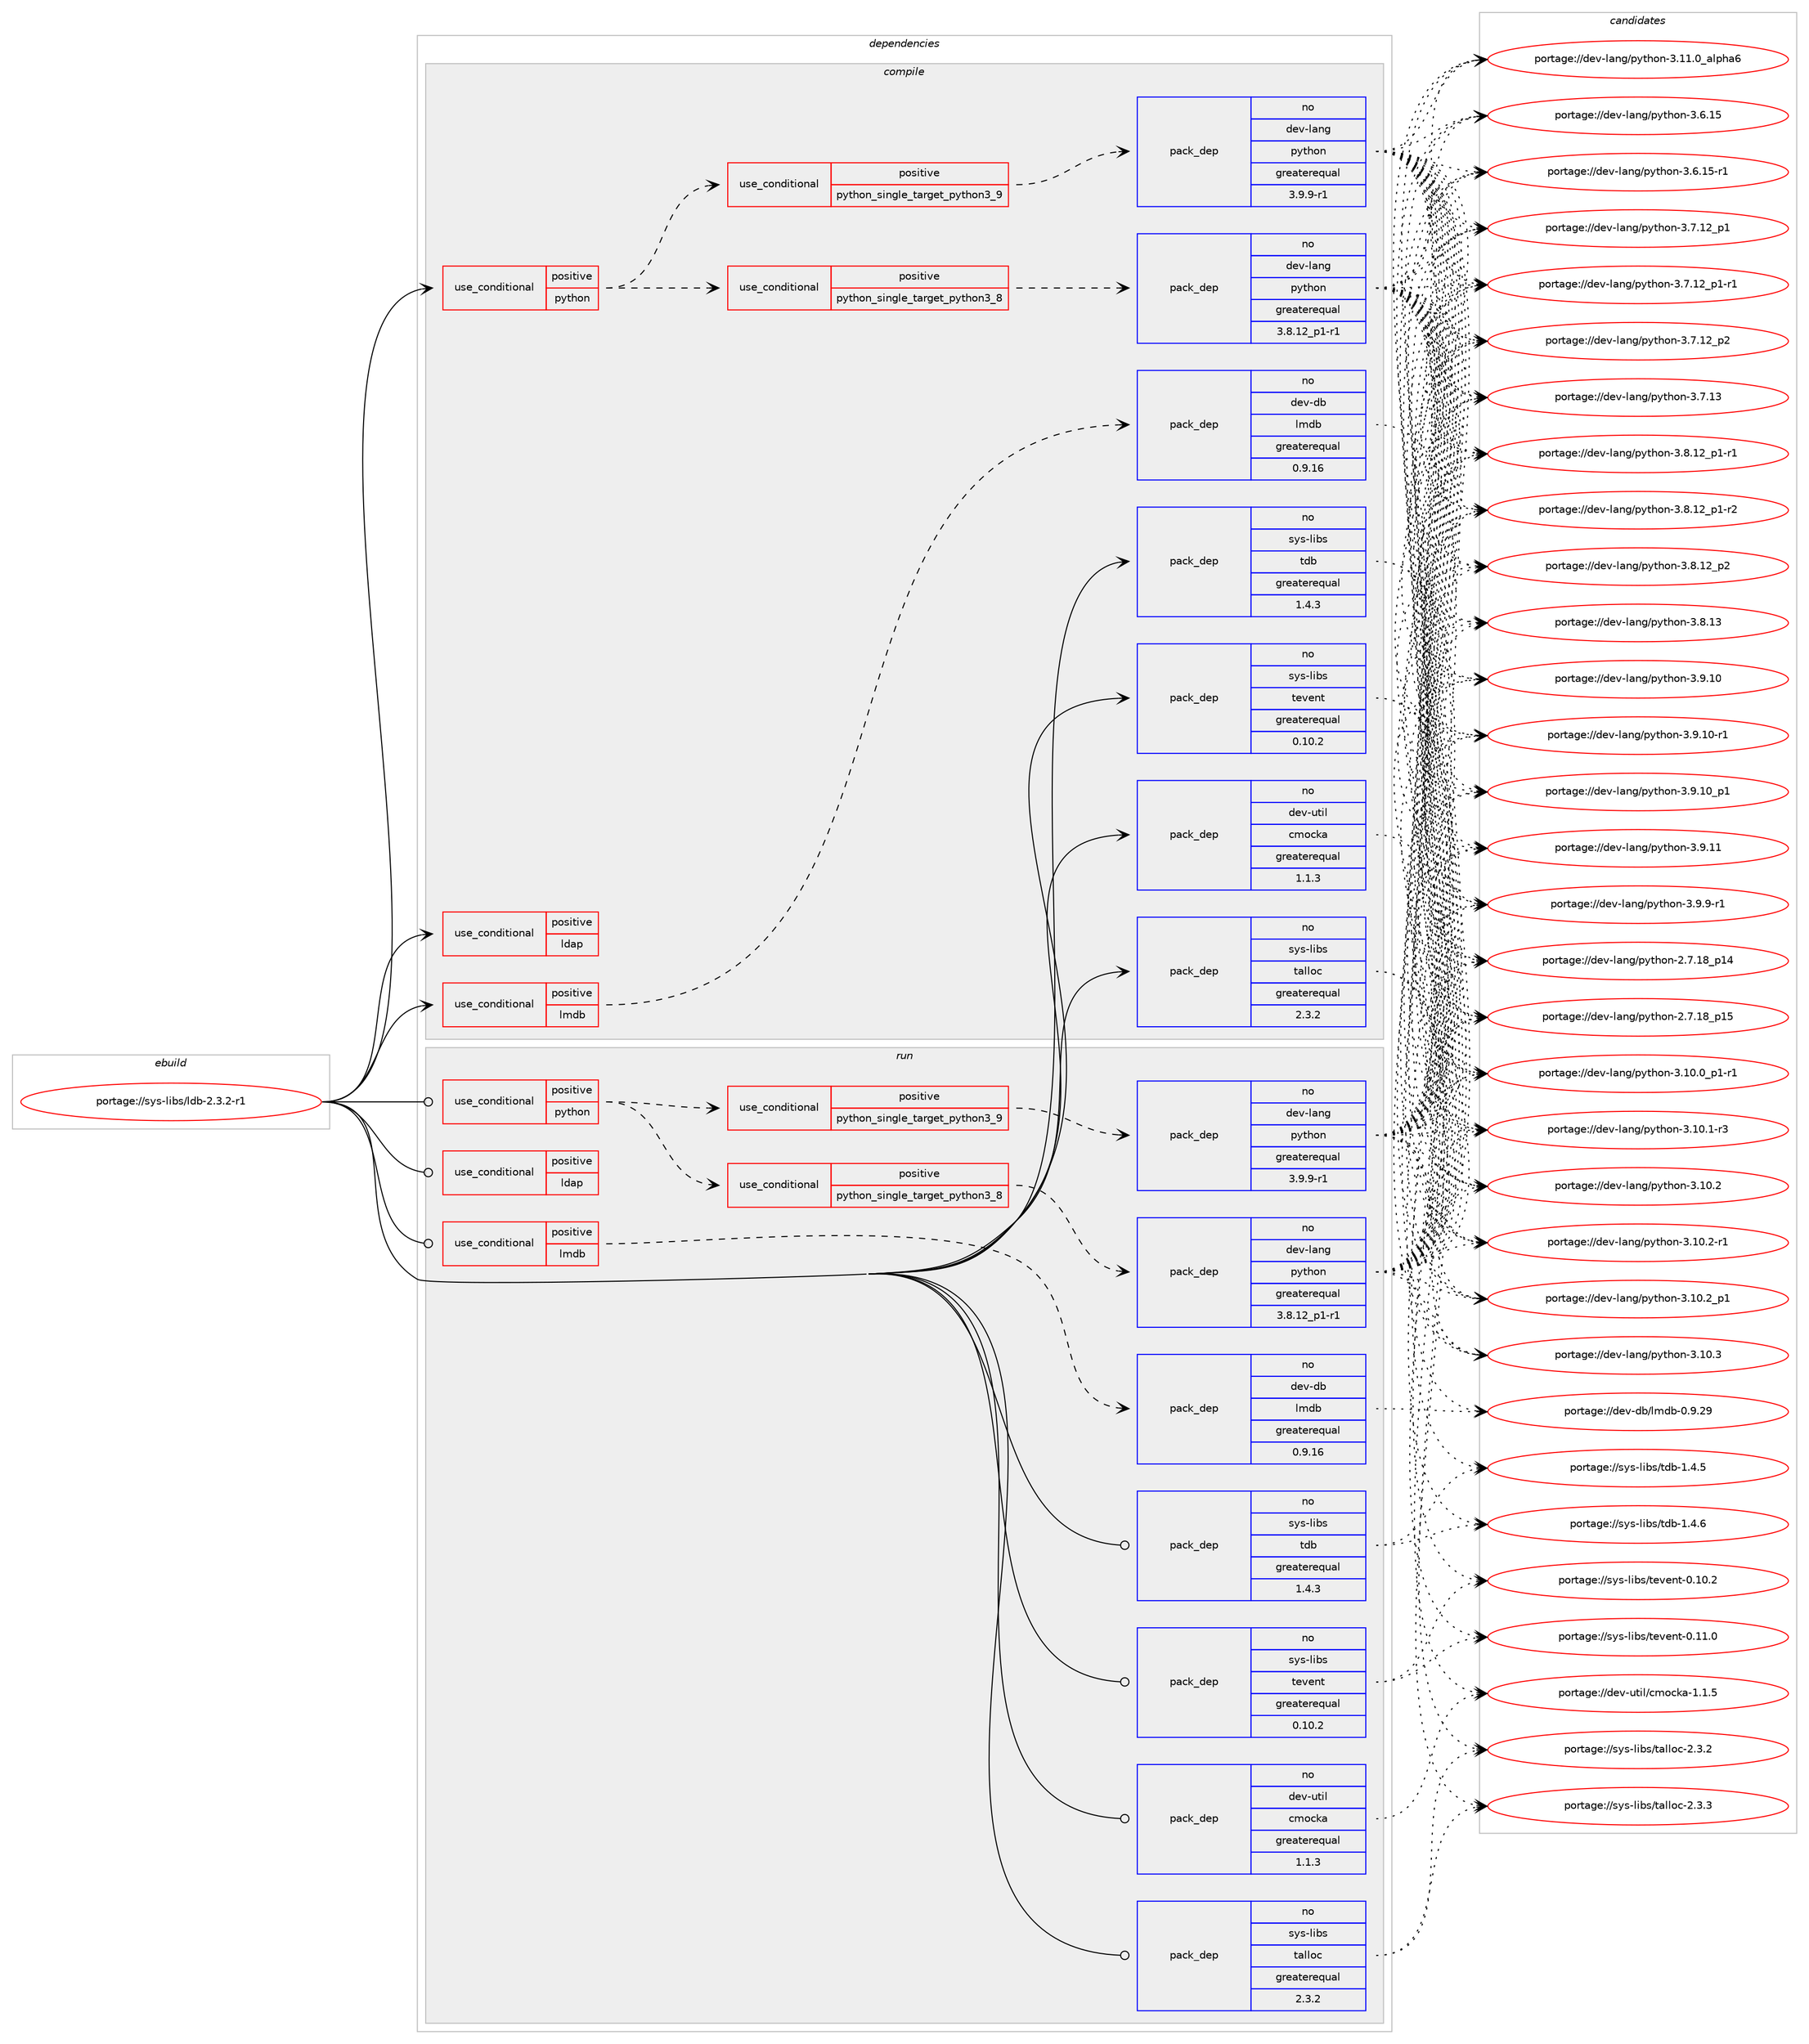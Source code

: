 digraph prolog {

# *************
# Graph options
# *************

newrank=true;
concentrate=true;
compound=true;
graph [rankdir=LR,fontname=Helvetica,fontsize=10,ranksep=1.5];#, ranksep=2.5, nodesep=0.2];
edge  [arrowhead=vee];
node  [fontname=Helvetica,fontsize=10];

# **********
# The ebuild
# **********

subgraph cluster_leftcol {
color=gray;
label=<<i>ebuild</i>>;
id [label="portage://sys-libs/ldb-2.3.2-r1", color=red, width=4, href="../sys-libs/ldb-2.3.2-r1.svg"];
}

# ****************
# The dependencies
# ****************

subgraph cluster_midcol {
color=gray;
label=<<i>dependencies</i>>;
subgraph cluster_compile {
fillcolor="#eeeeee";
style=filled;
label=<<i>compile</i>>;
subgraph cond1926 {
dependency5301 [label=<<TABLE BORDER="0" CELLBORDER="1" CELLSPACING="0" CELLPADDING="4"><TR><TD ROWSPAN="3" CELLPADDING="10">use_conditional</TD></TR><TR><TD>positive</TD></TR><TR><TD>ldap</TD></TR></TABLE>>, shape=none, color=red];
# *** BEGIN UNKNOWN DEPENDENCY TYPE (TODO) ***
# dependency5301 -> package_dependency(portage://sys-libs/ldb-2.3.2-r1,install,no,net-nds,openldap,none,[,,],any_same_slot,[])
# *** END UNKNOWN DEPENDENCY TYPE (TODO) ***

}
id:e -> dependency5301:w [weight=20,style="solid",arrowhead="vee"];
subgraph cond1927 {
dependency5302 [label=<<TABLE BORDER="0" CELLBORDER="1" CELLSPACING="0" CELLPADDING="4"><TR><TD ROWSPAN="3" CELLPADDING="10">use_conditional</TD></TR><TR><TD>positive</TD></TR><TR><TD>lmdb</TD></TR></TABLE>>, shape=none, color=red];
subgraph pack3351 {
dependency5303 [label=<<TABLE BORDER="0" CELLBORDER="1" CELLSPACING="0" CELLPADDING="4" WIDTH="220"><TR><TD ROWSPAN="6" CELLPADDING="30">pack_dep</TD></TR><TR><TD WIDTH="110">no</TD></TR><TR><TD>dev-db</TD></TR><TR><TD>lmdb</TD></TR><TR><TD>greaterequal</TD></TR><TR><TD>0.9.16</TD></TR></TABLE>>, shape=none, color=blue];
}
dependency5302:e -> dependency5303:w [weight=20,style="dashed",arrowhead="vee"];
}
id:e -> dependency5302:w [weight=20,style="solid",arrowhead="vee"];
subgraph cond1928 {
dependency5304 [label=<<TABLE BORDER="0" CELLBORDER="1" CELLSPACING="0" CELLPADDING="4"><TR><TD ROWSPAN="3" CELLPADDING="10">use_conditional</TD></TR><TR><TD>positive</TD></TR><TR><TD>python</TD></TR></TABLE>>, shape=none, color=red];
subgraph cond1929 {
dependency5305 [label=<<TABLE BORDER="0" CELLBORDER="1" CELLSPACING="0" CELLPADDING="4"><TR><TD ROWSPAN="3" CELLPADDING="10">use_conditional</TD></TR><TR><TD>positive</TD></TR><TR><TD>python_single_target_python3_8</TD></TR></TABLE>>, shape=none, color=red];
subgraph pack3352 {
dependency5306 [label=<<TABLE BORDER="0" CELLBORDER="1" CELLSPACING="0" CELLPADDING="4" WIDTH="220"><TR><TD ROWSPAN="6" CELLPADDING="30">pack_dep</TD></TR><TR><TD WIDTH="110">no</TD></TR><TR><TD>dev-lang</TD></TR><TR><TD>python</TD></TR><TR><TD>greaterequal</TD></TR><TR><TD>3.8.12_p1-r1</TD></TR></TABLE>>, shape=none, color=blue];
}
dependency5305:e -> dependency5306:w [weight=20,style="dashed",arrowhead="vee"];
}
dependency5304:e -> dependency5305:w [weight=20,style="dashed",arrowhead="vee"];
subgraph cond1930 {
dependency5307 [label=<<TABLE BORDER="0" CELLBORDER="1" CELLSPACING="0" CELLPADDING="4"><TR><TD ROWSPAN="3" CELLPADDING="10">use_conditional</TD></TR><TR><TD>positive</TD></TR><TR><TD>python_single_target_python3_9</TD></TR></TABLE>>, shape=none, color=red];
subgraph pack3353 {
dependency5308 [label=<<TABLE BORDER="0" CELLBORDER="1" CELLSPACING="0" CELLPADDING="4" WIDTH="220"><TR><TD ROWSPAN="6" CELLPADDING="30">pack_dep</TD></TR><TR><TD WIDTH="110">no</TD></TR><TR><TD>dev-lang</TD></TR><TR><TD>python</TD></TR><TR><TD>greaterequal</TD></TR><TR><TD>3.9.9-r1</TD></TR></TABLE>>, shape=none, color=blue];
}
dependency5307:e -> dependency5308:w [weight=20,style="dashed",arrowhead="vee"];
}
dependency5304:e -> dependency5307:w [weight=20,style="dashed",arrowhead="vee"];
# *** BEGIN UNKNOWN DEPENDENCY TYPE (TODO) ***
# dependency5304 -> package_dependency(portage://sys-libs/ldb-2.3.2-r1,install,no,sys-libs,talloc,none,[,,],[],[use(enable(python),none),use(optenable(python_single_target_python3_8),negative),use(optenable(python_single_target_python3_9),negative)])
# *** END UNKNOWN DEPENDENCY TYPE (TODO) ***

# *** BEGIN UNKNOWN DEPENDENCY TYPE (TODO) ***
# dependency5304 -> package_dependency(portage://sys-libs/ldb-2.3.2-r1,install,no,sys-libs,tdb,none,[,,],[],[use(enable(python),none),use(optenable(python_single_target_python3_8),negative),use(optenable(python_single_target_python3_9),negative)])
# *** END UNKNOWN DEPENDENCY TYPE (TODO) ***

# *** BEGIN UNKNOWN DEPENDENCY TYPE (TODO) ***
# dependency5304 -> package_dependency(portage://sys-libs/ldb-2.3.2-r1,install,no,sys-libs,tevent,none,[,,],[],[use(enable(python),none),use(optenable(python_single_target_python3_8),negative),use(optenable(python_single_target_python3_9),negative)])
# *** END UNKNOWN DEPENDENCY TYPE (TODO) ***

}
id:e -> dependency5304:w [weight=20,style="solid",arrowhead="vee"];
# *** BEGIN UNKNOWN DEPENDENCY TYPE (TODO) ***
# id -> package_dependency(portage://sys-libs/ldb-2.3.2-r1,install,no,dev-libs,libbsd,none,[,,],[],[use(optenable(abi_x86_32),negative),use(optenable(abi_x86_64),negative),use(optenable(abi_x86_x32),negative),use(optenable(abi_mips_n32),negative),use(optenable(abi_mips_n64),negative),use(optenable(abi_mips_o32),negative),use(optenable(abi_s390_32),negative),use(optenable(abi_s390_64),negative)])
# *** END UNKNOWN DEPENDENCY TYPE (TODO) ***

# *** BEGIN UNKNOWN DEPENDENCY TYPE (TODO) ***
# id -> package_dependency(portage://sys-libs/ldb-2.3.2-r1,install,no,dev-libs,popt,none,[,,],[],[use(optenable(abi_x86_32),negative),use(optenable(abi_x86_64),negative),use(optenable(abi_x86_x32),negative),use(optenable(abi_mips_n32),negative),use(optenable(abi_mips_n64),negative),use(optenable(abi_mips_o32),negative),use(optenable(abi_s390_32),negative),use(optenable(abi_s390_64),negative)])
# *** END UNKNOWN DEPENDENCY TYPE (TODO) ***

subgraph pack3354 {
dependency5309 [label=<<TABLE BORDER="0" CELLBORDER="1" CELLSPACING="0" CELLPADDING="4" WIDTH="220"><TR><TD ROWSPAN="6" CELLPADDING="30">pack_dep</TD></TR><TR><TD WIDTH="110">no</TD></TR><TR><TD>dev-util</TD></TR><TR><TD>cmocka</TD></TR><TR><TD>greaterequal</TD></TR><TR><TD>1.1.3</TD></TR></TABLE>>, shape=none, color=blue];
}
id:e -> dependency5309:w [weight=20,style="solid",arrowhead="vee"];
subgraph pack3355 {
dependency5310 [label=<<TABLE BORDER="0" CELLBORDER="1" CELLSPACING="0" CELLPADDING="4" WIDTH="220"><TR><TD ROWSPAN="6" CELLPADDING="30">pack_dep</TD></TR><TR><TD WIDTH="110">no</TD></TR><TR><TD>sys-libs</TD></TR><TR><TD>talloc</TD></TR><TR><TD>greaterequal</TD></TR><TR><TD>2.3.2</TD></TR></TABLE>>, shape=none, color=blue];
}
id:e -> dependency5310:w [weight=20,style="solid",arrowhead="vee"];
subgraph pack3356 {
dependency5311 [label=<<TABLE BORDER="0" CELLBORDER="1" CELLSPACING="0" CELLPADDING="4" WIDTH="220"><TR><TD ROWSPAN="6" CELLPADDING="30">pack_dep</TD></TR><TR><TD WIDTH="110">no</TD></TR><TR><TD>sys-libs</TD></TR><TR><TD>tdb</TD></TR><TR><TD>greaterequal</TD></TR><TR><TD>1.4.3</TD></TR></TABLE>>, shape=none, color=blue];
}
id:e -> dependency5311:w [weight=20,style="solid",arrowhead="vee"];
subgraph pack3357 {
dependency5312 [label=<<TABLE BORDER="0" CELLBORDER="1" CELLSPACING="0" CELLPADDING="4" WIDTH="220"><TR><TD ROWSPAN="6" CELLPADDING="30">pack_dep</TD></TR><TR><TD WIDTH="110">no</TD></TR><TR><TD>sys-libs</TD></TR><TR><TD>tevent</TD></TR><TR><TD>greaterequal</TD></TR><TR><TD>0.10.2</TD></TR></TABLE>>, shape=none, color=blue];
}
id:e -> dependency5312:w [weight=20,style="solid",arrowhead="vee"];
# *** BEGIN UNKNOWN DEPENDENCY TYPE (TODO) ***
# id -> package_dependency(portage://sys-libs/ldb-2.3.2-r1,install,no,virtual,libcrypt,none,[,,],[],[])
# *** END UNKNOWN DEPENDENCY TYPE (TODO) ***

}
subgraph cluster_compileandrun {
fillcolor="#eeeeee";
style=filled;
label=<<i>compile and run</i>>;
}
subgraph cluster_run {
fillcolor="#eeeeee";
style=filled;
label=<<i>run</i>>;
subgraph cond1931 {
dependency5313 [label=<<TABLE BORDER="0" CELLBORDER="1" CELLSPACING="0" CELLPADDING="4"><TR><TD ROWSPAN="3" CELLPADDING="10">use_conditional</TD></TR><TR><TD>positive</TD></TR><TR><TD>ldap</TD></TR></TABLE>>, shape=none, color=red];
# *** BEGIN UNKNOWN DEPENDENCY TYPE (TODO) ***
# dependency5313 -> package_dependency(portage://sys-libs/ldb-2.3.2-r1,run,no,net-nds,openldap,none,[,,],any_same_slot,[])
# *** END UNKNOWN DEPENDENCY TYPE (TODO) ***

}
id:e -> dependency5313:w [weight=20,style="solid",arrowhead="odot"];
subgraph cond1932 {
dependency5314 [label=<<TABLE BORDER="0" CELLBORDER="1" CELLSPACING="0" CELLPADDING="4"><TR><TD ROWSPAN="3" CELLPADDING="10">use_conditional</TD></TR><TR><TD>positive</TD></TR><TR><TD>lmdb</TD></TR></TABLE>>, shape=none, color=red];
subgraph pack3358 {
dependency5315 [label=<<TABLE BORDER="0" CELLBORDER="1" CELLSPACING="0" CELLPADDING="4" WIDTH="220"><TR><TD ROWSPAN="6" CELLPADDING="30">pack_dep</TD></TR><TR><TD WIDTH="110">no</TD></TR><TR><TD>dev-db</TD></TR><TR><TD>lmdb</TD></TR><TR><TD>greaterequal</TD></TR><TR><TD>0.9.16</TD></TR></TABLE>>, shape=none, color=blue];
}
dependency5314:e -> dependency5315:w [weight=20,style="dashed",arrowhead="vee"];
}
id:e -> dependency5314:w [weight=20,style="solid",arrowhead="odot"];
subgraph cond1933 {
dependency5316 [label=<<TABLE BORDER="0" CELLBORDER="1" CELLSPACING="0" CELLPADDING="4"><TR><TD ROWSPAN="3" CELLPADDING="10">use_conditional</TD></TR><TR><TD>positive</TD></TR><TR><TD>python</TD></TR></TABLE>>, shape=none, color=red];
subgraph cond1934 {
dependency5317 [label=<<TABLE BORDER="0" CELLBORDER="1" CELLSPACING="0" CELLPADDING="4"><TR><TD ROWSPAN="3" CELLPADDING="10">use_conditional</TD></TR><TR><TD>positive</TD></TR><TR><TD>python_single_target_python3_8</TD></TR></TABLE>>, shape=none, color=red];
subgraph pack3359 {
dependency5318 [label=<<TABLE BORDER="0" CELLBORDER="1" CELLSPACING="0" CELLPADDING="4" WIDTH="220"><TR><TD ROWSPAN="6" CELLPADDING="30">pack_dep</TD></TR><TR><TD WIDTH="110">no</TD></TR><TR><TD>dev-lang</TD></TR><TR><TD>python</TD></TR><TR><TD>greaterequal</TD></TR><TR><TD>3.8.12_p1-r1</TD></TR></TABLE>>, shape=none, color=blue];
}
dependency5317:e -> dependency5318:w [weight=20,style="dashed",arrowhead="vee"];
}
dependency5316:e -> dependency5317:w [weight=20,style="dashed",arrowhead="vee"];
subgraph cond1935 {
dependency5319 [label=<<TABLE BORDER="0" CELLBORDER="1" CELLSPACING="0" CELLPADDING="4"><TR><TD ROWSPAN="3" CELLPADDING="10">use_conditional</TD></TR><TR><TD>positive</TD></TR><TR><TD>python_single_target_python3_9</TD></TR></TABLE>>, shape=none, color=red];
subgraph pack3360 {
dependency5320 [label=<<TABLE BORDER="0" CELLBORDER="1" CELLSPACING="0" CELLPADDING="4" WIDTH="220"><TR><TD ROWSPAN="6" CELLPADDING="30">pack_dep</TD></TR><TR><TD WIDTH="110">no</TD></TR><TR><TD>dev-lang</TD></TR><TR><TD>python</TD></TR><TR><TD>greaterequal</TD></TR><TR><TD>3.9.9-r1</TD></TR></TABLE>>, shape=none, color=blue];
}
dependency5319:e -> dependency5320:w [weight=20,style="dashed",arrowhead="vee"];
}
dependency5316:e -> dependency5319:w [weight=20,style="dashed",arrowhead="vee"];
# *** BEGIN UNKNOWN DEPENDENCY TYPE (TODO) ***
# dependency5316 -> package_dependency(portage://sys-libs/ldb-2.3.2-r1,run,no,sys-libs,talloc,none,[,,],[],[use(enable(python),none),use(optenable(python_single_target_python3_8),negative),use(optenable(python_single_target_python3_9),negative)])
# *** END UNKNOWN DEPENDENCY TYPE (TODO) ***

# *** BEGIN UNKNOWN DEPENDENCY TYPE (TODO) ***
# dependency5316 -> package_dependency(portage://sys-libs/ldb-2.3.2-r1,run,no,sys-libs,tdb,none,[,,],[],[use(enable(python),none),use(optenable(python_single_target_python3_8),negative),use(optenable(python_single_target_python3_9),negative)])
# *** END UNKNOWN DEPENDENCY TYPE (TODO) ***

# *** BEGIN UNKNOWN DEPENDENCY TYPE (TODO) ***
# dependency5316 -> package_dependency(portage://sys-libs/ldb-2.3.2-r1,run,no,sys-libs,tevent,none,[,,],[],[use(enable(python),none),use(optenable(python_single_target_python3_8),negative),use(optenable(python_single_target_python3_9),negative)])
# *** END UNKNOWN DEPENDENCY TYPE (TODO) ***

}
id:e -> dependency5316:w [weight=20,style="solid",arrowhead="odot"];
# *** BEGIN UNKNOWN DEPENDENCY TYPE (TODO) ***
# id -> package_dependency(portage://sys-libs/ldb-2.3.2-r1,run,no,dev-libs,libbsd,none,[,,],[],[use(optenable(abi_x86_32),negative),use(optenable(abi_x86_64),negative),use(optenable(abi_x86_x32),negative),use(optenable(abi_mips_n32),negative),use(optenable(abi_mips_n64),negative),use(optenable(abi_mips_o32),negative),use(optenable(abi_s390_32),negative),use(optenable(abi_s390_64),negative)])
# *** END UNKNOWN DEPENDENCY TYPE (TODO) ***

# *** BEGIN UNKNOWN DEPENDENCY TYPE (TODO) ***
# id -> package_dependency(portage://sys-libs/ldb-2.3.2-r1,run,no,dev-libs,popt,none,[,,],[],[use(optenable(abi_x86_32),negative),use(optenable(abi_x86_64),negative),use(optenable(abi_x86_x32),negative),use(optenable(abi_mips_n32),negative),use(optenable(abi_mips_n64),negative),use(optenable(abi_mips_o32),negative),use(optenable(abi_s390_32),negative),use(optenable(abi_s390_64),negative)])
# *** END UNKNOWN DEPENDENCY TYPE (TODO) ***

subgraph pack3361 {
dependency5321 [label=<<TABLE BORDER="0" CELLBORDER="1" CELLSPACING="0" CELLPADDING="4" WIDTH="220"><TR><TD ROWSPAN="6" CELLPADDING="30">pack_dep</TD></TR><TR><TD WIDTH="110">no</TD></TR><TR><TD>dev-util</TD></TR><TR><TD>cmocka</TD></TR><TR><TD>greaterequal</TD></TR><TR><TD>1.1.3</TD></TR></TABLE>>, shape=none, color=blue];
}
id:e -> dependency5321:w [weight=20,style="solid",arrowhead="odot"];
subgraph pack3362 {
dependency5322 [label=<<TABLE BORDER="0" CELLBORDER="1" CELLSPACING="0" CELLPADDING="4" WIDTH="220"><TR><TD ROWSPAN="6" CELLPADDING="30">pack_dep</TD></TR><TR><TD WIDTH="110">no</TD></TR><TR><TD>sys-libs</TD></TR><TR><TD>talloc</TD></TR><TR><TD>greaterequal</TD></TR><TR><TD>2.3.2</TD></TR></TABLE>>, shape=none, color=blue];
}
id:e -> dependency5322:w [weight=20,style="solid",arrowhead="odot"];
subgraph pack3363 {
dependency5323 [label=<<TABLE BORDER="0" CELLBORDER="1" CELLSPACING="0" CELLPADDING="4" WIDTH="220"><TR><TD ROWSPAN="6" CELLPADDING="30">pack_dep</TD></TR><TR><TD WIDTH="110">no</TD></TR><TR><TD>sys-libs</TD></TR><TR><TD>tdb</TD></TR><TR><TD>greaterequal</TD></TR><TR><TD>1.4.3</TD></TR></TABLE>>, shape=none, color=blue];
}
id:e -> dependency5323:w [weight=20,style="solid",arrowhead="odot"];
subgraph pack3364 {
dependency5324 [label=<<TABLE BORDER="0" CELLBORDER="1" CELLSPACING="0" CELLPADDING="4" WIDTH="220"><TR><TD ROWSPAN="6" CELLPADDING="30">pack_dep</TD></TR><TR><TD WIDTH="110">no</TD></TR><TR><TD>sys-libs</TD></TR><TR><TD>tevent</TD></TR><TR><TD>greaterequal</TD></TR><TR><TD>0.10.2</TD></TR></TABLE>>, shape=none, color=blue];
}
id:e -> dependency5324:w [weight=20,style="solid",arrowhead="odot"];
}
}

# **************
# The candidates
# **************

subgraph cluster_choices {
rank=same;
color=gray;
label=<<i>candidates</i>>;

subgraph choice3351 {
color=black;
nodesep=1;
choice1001011184510098471081091009845484657465057 [label="portage://dev-db/lmdb-0.9.29", color=red, width=4,href="../dev-db/lmdb-0.9.29.svg"];
dependency5303:e -> choice1001011184510098471081091009845484657465057:w [style=dotted,weight="100"];
}
subgraph choice3352 {
color=black;
nodesep=1;
choice10010111845108971101034711212111610411111045504655464956951124952 [label="portage://dev-lang/python-2.7.18_p14", color=red, width=4,href="../dev-lang/python-2.7.18_p14.svg"];
choice10010111845108971101034711212111610411111045504655464956951124953 [label="portage://dev-lang/python-2.7.18_p15", color=red, width=4,href="../dev-lang/python-2.7.18_p15.svg"];
choice1001011184510897110103471121211161041111104551464948464895112494511449 [label="portage://dev-lang/python-3.10.0_p1-r1", color=red, width=4,href="../dev-lang/python-3.10.0_p1-r1.svg"];
choice100101118451089711010347112121116104111110455146494846494511451 [label="portage://dev-lang/python-3.10.1-r3", color=red, width=4,href="../dev-lang/python-3.10.1-r3.svg"];
choice10010111845108971101034711212111610411111045514649484650 [label="portage://dev-lang/python-3.10.2", color=red, width=4,href="../dev-lang/python-3.10.2.svg"];
choice100101118451089711010347112121116104111110455146494846504511449 [label="portage://dev-lang/python-3.10.2-r1", color=red, width=4,href="../dev-lang/python-3.10.2-r1.svg"];
choice100101118451089711010347112121116104111110455146494846509511249 [label="portage://dev-lang/python-3.10.2_p1", color=red, width=4,href="../dev-lang/python-3.10.2_p1.svg"];
choice10010111845108971101034711212111610411111045514649484651 [label="portage://dev-lang/python-3.10.3", color=red, width=4,href="../dev-lang/python-3.10.3.svg"];
choice1001011184510897110103471121211161041111104551464949464895971081121049754 [label="portage://dev-lang/python-3.11.0_alpha6", color=red, width=4,href="../dev-lang/python-3.11.0_alpha6.svg"];
choice10010111845108971101034711212111610411111045514654464953 [label="portage://dev-lang/python-3.6.15", color=red, width=4,href="../dev-lang/python-3.6.15.svg"];
choice100101118451089711010347112121116104111110455146544649534511449 [label="portage://dev-lang/python-3.6.15-r1", color=red, width=4,href="../dev-lang/python-3.6.15-r1.svg"];
choice100101118451089711010347112121116104111110455146554649509511249 [label="portage://dev-lang/python-3.7.12_p1", color=red, width=4,href="../dev-lang/python-3.7.12_p1.svg"];
choice1001011184510897110103471121211161041111104551465546495095112494511449 [label="portage://dev-lang/python-3.7.12_p1-r1", color=red, width=4,href="../dev-lang/python-3.7.12_p1-r1.svg"];
choice100101118451089711010347112121116104111110455146554649509511250 [label="portage://dev-lang/python-3.7.12_p2", color=red, width=4,href="../dev-lang/python-3.7.12_p2.svg"];
choice10010111845108971101034711212111610411111045514655464951 [label="portage://dev-lang/python-3.7.13", color=red, width=4,href="../dev-lang/python-3.7.13.svg"];
choice1001011184510897110103471121211161041111104551465646495095112494511449 [label="portage://dev-lang/python-3.8.12_p1-r1", color=red, width=4,href="../dev-lang/python-3.8.12_p1-r1.svg"];
choice1001011184510897110103471121211161041111104551465646495095112494511450 [label="portage://dev-lang/python-3.8.12_p1-r2", color=red, width=4,href="../dev-lang/python-3.8.12_p1-r2.svg"];
choice100101118451089711010347112121116104111110455146564649509511250 [label="portage://dev-lang/python-3.8.12_p2", color=red, width=4,href="../dev-lang/python-3.8.12_p2.svg"];
choice10010111845108971101034711212111610411111045514656464951 [label="portage://dev-lang/python-3.8.13", color=red, width=4,href="../dev-lang/python-3.8.13.svg"];
choice10010111845108971101034711212111610411111045514657464948 [label="portage://dev-lang/python-3.9.10", color=red, width=4,href="../dev-lang/python-3.9.10.svg"];
choice100101118451089711010347112121116104111110455146574649484511449 [label="portage://dev-lang/python-3.9.10-r1", color=red, width=4,href="../dev-lang/python-3.9.10-r1.svg"];
choice100101118451089711010347112121116104111110455146574649489511249 [label="portage://dev-lang/python-3.9.10_p1", color=red, width=4,href="../dev-lang/python-3.9.10_p1.svg"];
choice10010111845108971101034711212111610411111045514657464949 [label="portage://dev-lang/python-3.9.11", color=red, width=4,href="../dev-lang/python-3.9.11.svg"];
choice1001011184510897110103471121211161041111104551465746574511449 [label="portage://dev-lang/python-3.9.9-r1", color=red, width=4,href="../dev-lang/python-3.9.9-r1.svg"];
dependency5306:e -> choice10010111845108971101034711212111610411111045504655464956951124952:w [style=dotted,weight="100"];
dependency5306:e -> choice10010111845108971101034711212111610411111045504655464956951124953:w [style=dotted,weight="100"];
dependency5306:e -> choice1001011184510897110103471121211161041111104551464948464895112494511449:w [style=dotted,weight="100"];
dependency5306:e -> choice100101118451089711010347112121116104111110455146494846494511451:w [style=dotted,weight="100"];
dependency5306:e -> choice10010111845108971101034711212111610411111045514649484650:w [style=dotted,weight="100"];
dependency5306:e -> choice100101118451089711010347112121116104111110455146494846504511449:w [style=dotted,weight="100"];
dependency5306:e -> choice100101118451089711010347112121116104111110455146494846509511249:w [style=dotted,weight="100"];
dependency5306:e -> choice10010111845108971101034711212111610411111045514649484651:w [style=dotted,weight="100"];
dependency5306:e -> choice1001011184510897110103471121211161041111104551464949464895971081121049754:w [style=dotted,weight="100"];
dependency5306:e -> choice10010111845108971101034711212111610411111045514654464953:w [style=dotted,weight="100"];
dependency5306:e -> choice100101118451089711010347112121116104111110455146544649534511449:w [style=dotted,weight="100"];
dependency5306:e -> choice100101118451089711010347112121116104111110455146554649509511249:w [style=dotted,weight="100"];
dependency5306:e -> choice1001011184510897110103471121211161041111104551465546495095112494511449:w [style=dotted,weight="100"];
dependency5306:e -> choice100101118451089711010347112121116104111110455146554649509511250:w [style=dotted,weight="100"];
dependency5306:e -> choice10010111845108971101034711212111610411111045514655464951:w [style=dotted,weight="100"];
dependency5306:e -> choice1001011184510897110103471121211161041111104551465646495095112494511449:w [style=dotted,weight="100"];
dependency5306:e -> choice1001011184510897110103471121211161041111104551465646495095112494511450:w [style=dotted,weight="100"];
dependency5306:e -> choice100101118451089711010347112121116104111110455146564649509511250:w [style=dotted,weight="100"];
dependency5306:e -> choice10010111845108971101034711212111610411111045514656464951:w [style=dotted,weight="100"];
dependency5306:e -> choice10010111845108971101034711212111610411111045514657464948:w [style=dotted,weight="100"];
dependency5306:e -> choice100101118451089711010347112121116104111110455146574649484511449:w [style=dotted,weight="100"];
dependency5306:e -> choice100101118451089711010347112121116104111110455146574649489511249:w [style=dotted,weight="100"];
dependency5306:e -> choice10010111845108971101034711212111610411111045514657464949:w [style=dotted,weight="100"];
dependency5306:e -> choice1001011184510897110103471121211161041111104551465746574511449:w [style=dotted,weight="100"];
}
subgraph choice3353 {
color=black;
nodesep=1;
choice10010111845108971101034711212111610411111045504655464956951124952 [label="portage://dev-lang/python-2.7.18_p14", color=red, width=4,href="../dev-lang/python-2.7.18_p14.svg"];
choice10010111845108971101034711212111610411111045504655464956951124953 [label="portage://dev-lang/python-2.7.18_p15", color=red, width=4,href="../dev-lang/python-2.7.18_p15.svg"];
choice1001011184510897110103471121211161041111104551464948464895112494511449 [label="portage://dev-lang/python-3.10.0_p1-r1", color=red, width=4,href="../dev-lang/python-3.10.0_p1-r1.svg"];
choice100101118451089711010347112121116104111110455146494846494511451 [label="portage://dev-lang/python-3.10.1-r3", color=red, width=4,href="../dev-lang/python-3.10.1-r3.svg"];
choice10010111845108971101034711212111610411111045514649484650 [label="portage://dev-lang/python-3.10.2", color=red, width=4,href="../dev-lang/python-3.10.2.svg"];
choice100101118451089711010347112121116104111110455146494846504511449 [label="portage://dev-lang/python-3.10.2-r1", color=red, width=4,href="../dev-lang/python-3.10.2-r1.svg"];
choice100101118451089711010347112121116104111110455146494846509511249 [label="portage://dev-lang/python-3.10.2_p1", color=red, width=4,href="../dev-lang/python-3.10.2_p1.svg"];
choice10010111845108971101034711212111610411111045514649484651 [label="portage://dev-lang/python-3.10.3", color=red, width=4,href="../dev-lang/python-3.10.3.svg"];
choice1001011184510897110103471121211161041111104551464949464895971081121049754 [label="portage://dev-lang/python-3.11.0_alpha6", color=red, width=4,href="../dev-lang/python-3.11.0_alpha6.svg"];
choice10010111845108971101034711212111610411111045514654464953 [label="portage://dev-lang/python-3.6.15", color=red, width=4,href="../dev-lang/python-3.6.15.svg"];
choice100101118451089711010347112121116104111110455146544649534511449 [label="portage://dev-lang/python-3.6.15-r1", color=red, width=4,href="../dev-lang/python-3.6.15-r1.svg"];
choice100101118451089711010347112121116104111110455146554649509511249 [label="portage://dev-lang/python-3.7.12_p1", color=red, width=4,href="../dev-lang/python-3.7.12_p1.svg"];
choice1001011184510897110103471121211161041111104551465546495095112494511449 [label="portage://dev-lang/python-3.7.12_p1-r1", color=red, width=4,href="../dev-lang/python-3.7.12_p1-r1.svg"];
choice100101118451089711010347112121116104111110455146554649509511250 [label="portage://dev-lang/python-3.7.12_p2", color=red, width=4,href="../dev-lang/python-3.7.12_p2.svg"];
choice10010111845108971101034711212111610411111045514655464951 [label="portage://dev-lang/python-3.7.13", color=red, width=4,href="../dev-lang/python-3.7.13.svg"];
choice1001011184510897110103471121211161041111104551465646495095112494511449 [label="portage://dev-lang/python-3.8.12_p1-r1", color=red, width=4,href="../dev-lang/python-3.8.12_p1-r1.svg"];
choice1001011184510897110103471121211161041111104551465646495095112494511450 [label="portage://dev-lang/python-3.8.12_p1-r2", color=red, width=4,href="../dev-lang/python-3.8.12_p1-r2.svg"];
choice100101118451089711010347112121116104111110455146564649509511250 [label="portage://dev-lang/python-3.8.12_p2", color=red, width=4,href="../dev-lang/python-3.8.12_p2.svg"];
choice10010111845108971101034711212111610411111045514656464951 [label="portage://dev-lang/python-3.8.13", color=red, width=4,href="../dev-lang/python-3.8.13.svg"];
choice10010111845108971101034711212111610411111045514657464948 [label="portage://dev-lang/python-3.9.10", color=red, width=4,href="../dev-lang/python-3.9.10.svg"];
choice100101118451089711010347112121116104111110455146574649484511449 [label="portage://dev-lang/python-3.9.10-r1", color=red, width=4,href="../dev-lang/python-3.9.10-r1.svg"];
choice100101118451089711010347112121116104111110455146574649489511249 [label="portage://dev-lang/python-3.9.10_p1", color=red, width=4,href="../dev-lang/python-3.9.10_p1.svg"];
choice10010111845108971101034711212111610411111045514657464949 [label="portage://dev-lang/python-3.9.11", color=red, width=4,href="../dev-lang/python-3.9.11.svg"];
choice1001011184510897110103471121211161041111104551465746574511449 [label="portage://dev-lang/python-3.9.9-r1", color=red, width=4,href="../dev-lang/python-3.9.9-r1.svg"];
dependency5308:e -> choice10010111845108971101034711212111610411111045504655464956951124952:w [style=dotted,weight="100"];
dependency5308:e -> choice10010111845108971101034711212111610411111045504655464956951124953:w [style=dotted,weight="100"];
dependency5308:e -> choice1001011184510897110103471121211161041111104551464948464895112494511449:w [style=dotted,weight="100"];
dependency5308:e -> choice100101118451089711010347112121116104111110455146494846494511451:w [style=dotted,weight="100"];
dependency5308:e -> choice10010111845108971101034711212111610411111045514649484650:w [style=dotted,weight="100"];
dependency5308:e -> choice100101118451089711010347112121116104111110455146494846504511449:w [style=dotted,weight="100"];
dependency5308:e -> choice100101118451089711010347112121116104111110455146494846509511249:w [style=dotted,weight="100"];
dependency5308:e -> choice10010111845108971101034711212111610411111045514649484651:w [style=dotted,weight="100"];
dependency5308:e -> choice1001011184510897110103471121211161041111104551464949464895971081121049754:w [style=dotted,weight="100"];
dependency5308:e -> choice10010111845108971101034711212111610411111045514654464953:w [style=dotted,weight="100"];
dependency5308:e -> choice100101118451089711010347112121116104111110455146544649534511449:w [style=dotted,weight="100"];
dependency5308:e -> choice100101118451089711010347112121116104111110455146554649509511249:w [style=dotted,weight="100"];
dependency5308:e -> choice1001011184510897110103471121211161041111104551465546495095112494511449:w [style=dotted,weight="100"];
dependency5308:e -> choice100101118451089711010347112121116104111110455146554649509511250:w [style=dotted,weight="100"];
dependency5308:e -> choice10010111845108971101034711212111610411111045514655464951:w [style=dotted,weight="100"];
dependency5308:e -> choice1001011184510897110103471121211161041111104551465646495095112494511449:w [style=dotted,weight="100"];
dependency5308:e -> choice1001011184510897110103471121211161041111104551465646495095112494511450:w [style=dotted,weight="100"];
dependency5308:e -> choice100101118451089711010347112121116104111110455146564649509511250:w [style=dotted,weight="100"];
dependency5308:e -> choice10010111845108971101034711212111610411111045514656464951:w [style=dotted,weight="100"];
dependency5308:e -> choice10010111845108971101034711212111610411111045514657464948:w [style=dotted,weight="100"];
dependency5308:e -> choice100101118451089711010347112121116104111110455146574649484511449:w [style=dotted,weight="100"];
dependency5308:e -> choice100101118451089711010347112121116104111110455146574649489511249:w [style=dotted,weight="100"];
dependency5308:e -> choice10010111845108971101034711212111610411111045514657464949:w [style=dotted,weight="100"];
dependency5308:e -> choice1001011184510897110103471121211161041111104551465746574511449:w [style=dotted,weight="100"];
}
subgraph choice3354 {
color=black;
nodesep=1;
choice1001011184511711610510847991091119910797454946494653 [label="portage://dev-util/cmocka-1.1.5", color=red, width=4,href="../dev-util/cmocka-1.1.5.svg"];
dependency5309:e -> choice1001011184511711610510847991091119910797454946494653:w [style=dotted,weight="100"];
}
subgraph choice3355 {
color=black;
nodesep=1;
choice1151211154510810598115471169710810811199455046514650 [label="portage://sys-libs/talloc-2.3.2", color=red, width=4,href="../sys-libs/talloc-2.3.2.svg"];
choice1151211154510810598115471169710810811199455046514651 [label="portage://sys-libs/talloc-2.3.3", color=red, width=4,href="../sys-libs/talloc-2.3.3.svg"];
dependency5310:e -> choice1151211154510810598115471169710810811199455046514650:w [style=dotted,weight="100"];
dependency5310:e -> choice1151211154510810598115471169710810811199455046514651:w [style=dotted,weight="100"];
}
subgraph choice3356 {
color=black;
nodesep=1;
choice11512111545108105981154711610098454946524653 [label="portage://sys-libs/tdb-1.4.5", color=red, width=4,href="../sys-libs/tdb-1.4.5.svg"];
choice11512111545108105981154711610098454946524654 [label="portage://sys-libs/tdb-1.4.6", color=red, width=4,href="../sys-libs/tdb-1.4.6.svg"];
dependency5311:e -> choice11512111545108105981154711610098454946524653:w [style=dotted,weight="100"];
dependency5311:e -> choice11512111545108105981154711610098454946524654:w [style=dotted,weight="100"];
}
subgraph choice3357 {
color=black;
nodesep=1;
choice11512111545108105981154711610111810111011645484649484650 [label="portage://sys-libs/tevent-0.10.2", color=red, width=4,href="../sys-libs/tevent-0.10.2.svg"];
choice11512111545108105981154711610111810111011645484649494648 [label="portage://sys-libs/tevent-0.11.0", color=red, width=4,href="../sys-libs/tevent-0.11.0.svg"];
dependency5312:e -> choice11512111545108105981154711610111810111011645484649484650:w [style=dotted,weight="100"];
dependency5312:e -> choice11512111545108105981154711610111810111011645484649494648:w [style=dotted,weight="100"];
}
subgraph choice3358 {
color=black;
nodesep=1;
choice1001011184510098471081091009845484657465057 [label="portage://dev-db/lmdb-0.9.29", color=red, width=4,href="../dev-db/lmdb-0.9.29.svg"];
dependency5315:e -> choice1001011184510098471081091009845484657465057:w [style=dotted,weight="100"];
}
subgraph choice3359 {
color=black;
nodesep=1;
choice10010111845108971101034711212111610411111045504655464956951124952 [label="portage://dev-lang/python-2.7.18_p14", color=red, width=4,href="../dev-lang/python-2.7.18_p14.svg"];
choice10010111845108971101034711212111610411111045504655464956951124953 [label="portage://dev-lang/python-2.7.18_p15", color=red, width=4,href="../dev-lang/python-2.7.18_p15.svg"];
choice1001011184510897110103471121211161041111104551464948464895112494511449 [label="portage://dev-lang/python-3.10.0_p1-r1", color=red, width=4,href="../dev-lang/python-3.10.0_p1-r1.svg"];
choice100101118451089711010347112121116104111110455146494846494511451 [label="portage://dev-lang/python-3.10.1-r3", color=red, width=4,href="../dev-lang/python-3.10.1-r3.svg"];
choice10010111845108971101034711212111610411111045514649484650 [label="portage://dev-lang/python-3.10.2", color=red, width=4,href="../dev-lang/python-3.10.2.svg"];
choice100101118451089711010347112121116104111110455146494846504511449 [label="portage://dev-lang/python-3.10.2-r1", color=red, width=4,href="../dev-lang/python-3.10.2-r1.svg"];
choice100101118451089711010347112121116104111110455146494846509511249 [label="portage://dev-lang/python-3.10.2_p1", color=red, width=4,href="../dev-lang/python-3.10.2_p1.svg"];
choice10010111845108971101034711212111610411111045514649484651 [label="portage://dev-lang/python-3.10.3", color=red, width=4,href="../dev-lang/python-3.10.3.svg"];
choice1001011184510897110103471121211161041111104551464949464895971081121049754 [label="portage://dev-lang/python-3.11.0_alpha6", color=red, width=4,href="../dev-lang/python-3.11.0_alpha6.svg"];
choice10010111845108971101034711212111610411111045514654464953 [label="portage://dev-lang/python-3.6.15", color=red, width=4,href="../dev-lang/python-3.6.15.svg"];
choice100101118451089711010347112121116104111110455146544649534511449 [label="portage://dev-lang/python-3.6.15-r1", color=red, width=4,href="../dev-lang/python-3.6.15-r1.svg"];
choice100101118451089711010347112121116104111110455146554649509511249 [label="portage://dev-lang/python-3.7.12_p1", color=red, width=4,href="../dev-lang/python-3.7.12_p1.svg"];
choice1001011184510897110103471121211161041111104551465546495095112494511449 [label="portage://dev-lang/python-3.7.12_p1-r1", color=red, width=4,href="../dev-lang/python-3.7.12_p1-r1.svg"];
choice100101118451089711010347112121116104111110455146554649509511250 [label="portage://dev-lang/python-3.7.12_p2", color=red, width=4,href="../dev-lang/python-3.7.12_p2.svg"];
choice10010111845108971101034711212111610411111045514655464951 [label="portage://dev-lang/python-3.7.13", color=red, width=4,href="../dev-lang/python-3.7.13.svg"];
choice1001011184510897110103471121211161041111104551465646495095112494511449 [label="portage://dev-lang/python-3.8.12_p1-r1", color=red, width=4,href="../dev-lang/python-3.8.12_p1-r1.svg"];
choice1001011184510897110103471121211161041111104551465646495095112494511450 [label="portage://dev-lang/python-3.8.12_p1-r2", color=red, width=4,href="../dev-lang/python-3.8.12_p1-r2.svg"];
choice100101118451089711010347112121116104111110455146564649509511250 [label="portage://dev-lang/python-3.8.12_p2", color=red, width=4,href="../dev-lang/python-3.8.12_p2.svg"];
choice10010111845108971101034711212111610411111045514656464951 [label="portage://dev-lang/python-3.8.13", color=red, width=4,href="../dev-lang/python-3.8.13.svg"];
choice10010111845108971101034711212111610411111045514657464948 [label="portage://dev-lang/python-3.9.10", color=red, width=4,href="../dev-lang/python-3.9.10.svg"];
choice100101118451089711010347112121116104111110455146574649484511449 [label="portage://dev-lang/python-3.9.10-r1", color=red, width=4,href="../dev-lang/python-3.9.10-r1.svg"];
choice100101118451089711010347112121116104111110455146574649489511249 [label="portage://dev-lang/python-3.9.10_p1", color=red, width=4,href="../dev-lang/python-3.9.10_p1.svg"];
choice10010111845108971101034711212111610411111045514657464949 [label="portage://dev-lang/python-3.9.11", color=red, width=4,href="../dev-lang/python-3.9.11.svg"];
choice1001011184510897110103471121211161041111104551465746574511449 [label="portage://dev-lang/python-3.9.9-r1", color=red, width=4,href="../dev-lang/python-3.9.9-r1.svg"];
dependency5318:e -> choice10010111845108971101034711212111610411111045504655464956951124952:w [style=dotted,weight="100"];
dependency5318:e -> choice10010111845108971101034711212111610411111045504655464956951124953:w [style=dotted,weight="100"];
dependency5318:e -> choice1001011184510897110103471121211161041111104551464948464895112494511449:w [style=dotted,weight="100"];
dependency5318:e -> choice100101118451089711010347112121116104111110455146494846494511451:w [style=dotted,weight="100"];
dependency5318:e -> choice10010111845108971101034711212111610411111045514649484650:w [style=dotted,weight="100"];
dependency5318:e -> choice100101118451089711010347112121116104111110455146494846504511449:w [style=dotted,weight="100"];
dependency5318:e -> choice100101118451089711010347112121116104111110455146494846509511249:w [style=dotted,weight="100"];
dependency5318:e -> choice10010111845108971101034711212111610411111045514649484651:w [style=dotted,weight="100"];
dependency5318:e -> choice1001011184510897110103471121211161041111104551464949464895971081121049754:w [style=dotted,weight="100"];
dependency5318:e -> choice10010111845108971101034711212111610411111045514654464953:w [style=dotted,weight="100"];
dependency5318:e -> choice100101118451089711010347112121116104111110455146544649534511449:w [style=dotted,weight="100"];
dependency5318:e -> choice100101118451089711010347112121116104111110455146554649509511249:w [style=dotted,weight="100"];
dependency5318:e -> choice1001011184510897110103471121211161041111104551465546495095112494511449:w [style=dotted,weight="100"];
dependency5318:e -> choice100101118451089711010347112121116104111110455146554649509511250:w [style=dotted,weight="100"];
dependency5318:e -> choice10010111845108971101034711212111610411111045514655464951:w [style=dotted,weight="100"];
dependency5318:e -> choice1001011184510897110103471121211161041111104551465646495095112494511449:w [style=dotted,weight="100"];
dependency5318:e -> choice1001011184510897110103471121211161041111104551465646495095112494511450:w [style=dotted,weight="100"];
dependency5318:e -> choice100101118451089711010347112121116104111110455146564649509511250:w [style=dotted,weight="100"];
dependency5318:e -> choice10010111845108971101034711212111610411111045514656464951:w [style=dotted,weight="100"];
dependency5318:e -> choice10010111845108971101034711212111610411111045514657464948:w [style=dotted,weight="100"];
dependency5318:e -> choice100101118451089711010347112121116104111110455146574649484511449:w [style=dotted,weight="100"];
dependency5318:e -> choice100101118451089711010347112121116104111110455146574649489511249:w [style=dotted,weight="100"];
dependency5318:e -> choice10010111845108971101034711212111610411111045514657464949:w [style=dotted,weight="100"];
dependency5318:e -> choice1001011184510897110103471121211161041111104551465746574511449:w [style=dotted,weight="100"];
}
subgraph choice3360 {
color=black;
nodesep=1;
choice10010111845108971101034711212111610411111045504655464956951124952 [label="portage://dev-lang/python-2.7.18_p14", color=red, width=4,href="../dev-lang/python-2.7.18_p14.svg"];
choice10010111845108971101034711212111610411111045504655464956951124953 [label="portage://dev-lang/python-2.7.18_p15", color=red, width=4,href="../dev-lang/python-2.7.18_p15.svg"];
choice1001011184510897110103471121211161041111104551464948464895112494511449 [label="portage://dev-lang/python-3.10.0_p1-r1", color=red, width=4,href="../dev-lang/python-3.10.0_p1-r1.svg"];
choice100101118451089711010347112121116104111110455146494846494511451 [label="portage://dev-lang/python-3.10.1-r3", color=red, width=4,href="../dev-lang/python-3.10.1-r3.svg"];
choice10010111845108971101034711212111610411111045514649484650 [label="portage://dev-lang/python-3.10.2", color=red, width=4,href="../dev-lang/python-3.10.2.svg"];
choice100101118451089711010347112121116104111110455146494846504511449 [label="portage://dev-lang/python-3.10.2-r1", color=red, width=4,href="../dev-lang/python-3.10.2-r1.svg"];
choice100101118451089711010347112121116104111110455146494846509511249 [label="portage://dev-lang/python-3.10.2_p1", color=red, width=4,href="../dev-lang/python-3.10.2_p1.svg"];
choice10010111845108971101034711212111610411111045514649484651 [label="portage://dev-lang/python-3.10.3", color=red, width=4,href="../dev-lang/python-3.10.3.svg"];
choice1001011184510897110103471121211161041111104551464949464895971081121049754 [label="portage://dev-lang/python-3.11.0_alpha6", color=red, width=4,href="../dev-lang/python-3.11.0_alpha6.svg"];
choice10010111845108971101034711212111610411111045514654464953 [label="portage://dev-lang/python-3.6.15", color=red, width=4,href="../dev-lang/python-3.6.15.svg"];
choice100101118451089711010347112121116104111110455146544649534511449 [label="portage://dev-lang/python-3.6.15-r1", color=red, width=4,href="../dev-lang/python-3.6.15-r1.svg"];
choice100101118451089711010347112121116104111110455146554649509511249 [label="portage://dev-lang/python-3.7.12_p1", color=red, width=4,href="../dev-lang/python-3.7.12_p1.svg"];
choice1001011184510897110103471121211161041111104551465546495095112494511449 [label="portage://dev-lang/python-3.7.12_p1-r1", color=red, width=4,href="../dev-lang/python-3.7.12_p1-r1.svg"];
choice100101118451089711010347112121116104111110455146554649509511250 [label="portage://dev-lang/python-3.7.12_p2", color=red, width=4,href="../dev-lang/python-3.7.12_p2.svg"];
choice10010111845108971101034711212111610411111045514655464951 [label="portage://dev-lang/python-3.7.13", color=red, width=4,href="../dev-lang/python-3.7.13.svg"];
choice1001011184510897110103471121211161041111104551465646495095112494511449 [label="portage://dev-lang/python-3.8.12_p1-r1", color=red, width=4,href="../dev-lang/python-3.8.12_p1-r1.svg"];
choice1001011184510897110103471121211161041111104551465646495095112494511450 [label="portage://dev-lang/python-3.8.12_p1-r2", color=red, width=4,href="../dev-lang/python-3.8.12_p1-r2.svg"];
choice100101118451089711010347112121116104111110455146564649509511250 [label="portage://dev-lang/python-3.8.12_p2", color=red, width=4,href="../dev-lang/python-3.8.12_p2.svg"];
choice10010111845108971101034711212111610411111045514656464951 [label="portage://dev-lang/python-3.8.13", color=red, width=4,href="../dev-lang/python-3.8.13.svg"];
choice10010111845108971101034711212111610411111045514657464948 [label="portage://dev-lang/python-3.9.10", color=red, width=4,href="../dev-lang/python-3.9.10.svg"];
choice100101118451089711010347112121116104111110455146574649484511449 [label="portage://dev-lang/python-3.9.10-r1", color=red, width=4,href="../dev-lang/python-3.9.10-r1.svg"];
choice100101118451089711010347112121116104111110455146574649489511249 [label="portage://dev-lang/python-3.9.10_p1", color=red, width=4,href="../dev-lang/python-3.9.10_p1.svg"];
choice10010111845108971101034711212111610411111045514657464949 [label="portage://dev-lang/python-3.9.11", color=red, width=4,href="../dev-lang/python-3.9.11.svg"];
choice1001011184510897110103471121211161041111104551465746574511449 [label="portage://dev-lang/python-3.9.9-r1", color=red, width=4,href="../dev-lang/python-3.9.9-r1.svg"];
dependency5320:e -> choice10010111845108971101034711212111610411111045504655464956951124952:w [style=dotted,weight="100"];
dependency5320:e -> choice10010111845108971101034711212111610411111045504655464956951124953:w [style=dotted,weight="100"];
dependency5320:e -> choice1001011184510897110103471121211161041111104551464948464895112494511449:w [style=dotted,weight="100"];
dependency5320:e -> choice100101118451089711010347112121116104111110455146494846494511451:w [style=dotted,weight="100"];
dependency5320:e -> choice10010111845108971101034711212111610411111045514649484650:w [style=dotted,weight="100"];
dependency5320:e -> choice100101118451089711010347112121116104111110455146494846504511449:w [style=dotted,weight="100"];
dependency5320:e -> choice100101118451089711010347112121116104111110455146494846509511249:w [style=dotted,weight="100"];
dependency5320:e -> choice10010111845108971101034711212111610411111045514649484651:w [style=dotted,weight="100"];
dependency5320:e -> choice1001011184510897110103471121211161041111104551464949464895971081121049754:w [style=dotted,weight="100"];
dependency5320:e -> choice10010111845108971101034711212111610411111045514654464953:w [style=dotted,weight="100"];
dependency5320:e -> choice100101118451089711010347112121116104111110455146544649534511449:w [style=dotted,weight="100"];
dependency5320:e -> choice100101118451089711010347112121116104111110455146554649509511249:w [style=dotted,weight="100"];
dependency5320:e -> choice1001011184510897110103471121211161041111104551465546495095112494511449:w [style=dotted,weight="100"];
dependency5320:e -> choice100101118451089711010347112121116104111110455146554649509511250:w [style=dotted,weight="100"];
dependency5320:e -> choice10010111845108971101034711212111610411111045514655464951:w [style=dotted,weight="100"];
dependency5320:e -> choice1001011184510897110103471121211161041111104551465646495095112494511449:w [style=dotted,weight="100"];
dependency5320:e -> choice1001011184510897110103471121211161041111104551465646495095112494511450:w [style=dotted,weight="100"];
dependency5320:e -> choice100101118451089711010347112121116104111110455146564649509511250:w [style=dotted,weight="100"];
dependency5320:e -> choice10010111845108971101034711212111610411111045514656464951:w [style=dotted,weight="100"];
dependency5320:e -> choice10010111845108971101034711212111610411111045514657464948:w [style=dotted,weight="100"];
dependency5320:e -> choice100101118451089711010347112121116104111110455146574649484511449:w [style=dotted,weight="100"];
dependency5320:e -> choice100101118451089711010347112121116104111110455146574649489511249:w [style=dotted,weight="100"];
dependency5320:e -> choice10010111845108971101034711212111610411111045514657464949:w [style=dotted,weight="100"];
dependency5320:e -> choice1001011184510897110103471121211161041111104551465746574511449:w [style=dotted,weight="100"];
}
subgraph choice3361 {
color=black;
nodesep=1;
choice1001011184511711610510847991091119910797454946494653 [label="portage://dev-util/cmocka-1.1.5", color=red, width=4,href="../dev-util/cmocka-1.1.5.svg"];
dependency5321:e -> choice1001011184511711610510847991091119910797454946494653:w [style=dotted,weight="100"];
}
subgraph choice3362 {
color=black;
nodesep=1;
choice1151211154510810598115471169710810811199455046514650 [label="portage://sys-libs/talloc-2.3.2", color=red, width=4,href="../sys-libs/talloc-2.3.2.svg"];
choice1151211154510810598115471169710810811199455046514651 [label="portage://sys-libs/talloc-2.3.3", color=red, width=4,href="../sys-libs/talloc-2.3.3.svg"];
dependency5322:e -> choice1151211154510810598115471169710810811199455046514650:w [style=dotted,weight="100"];
dependency5322:e -> choice1151211154510810598115471169710810811199455046514651:w [style=dotted,weight="100"];
}
subgraph choice3363 {
color=black;
nodesep=1;
choice11512111545108105981154711610098454946524653 [label="portage://sys-libs/tdb-1.4.5", color=red, width=4,href="../sys-libs/tdb-1.4.5.svg"];
choice11512111545108105981154711610098454946524654 [label="portage://sys-libs/tdb-1.4.6", color=red, width=4,href="../sys-libs/tdb-1.4.6.svg"];
dependency5323:e -> choice11512111545108105981154711610098454946524653:w [style=dotted,weight="100"];
dependency5323:e -> choice11512111545108105981154711610098454946524654:w [style=dotted,weight="100"];
}
subgraph choice3364 {
color=black;
nodesep=1;
choice11512111545108105981154711610111810111011645484649484650 [label="portage://sys-libs/tevent-0.10.2", color=red, width=4,href="../sys-libs/tevent-0.10.2.svg"];
choice11512111545108105981154711610111810111011645484649494648 [label="portage://sys-libs/tevent-0.11.0", color=red, width=4,href="../sys-libs/tevent-0.11.0.svg"];
dependency5324:e -> choice11512111545108105981154711610111810111011645484649484650:w [style=dotted,weight="100"];
dependency5324:e -> choice11512111545108105981154711610111810111011645484649494648:w [style=dotted,weight="100"];
}
}

}
